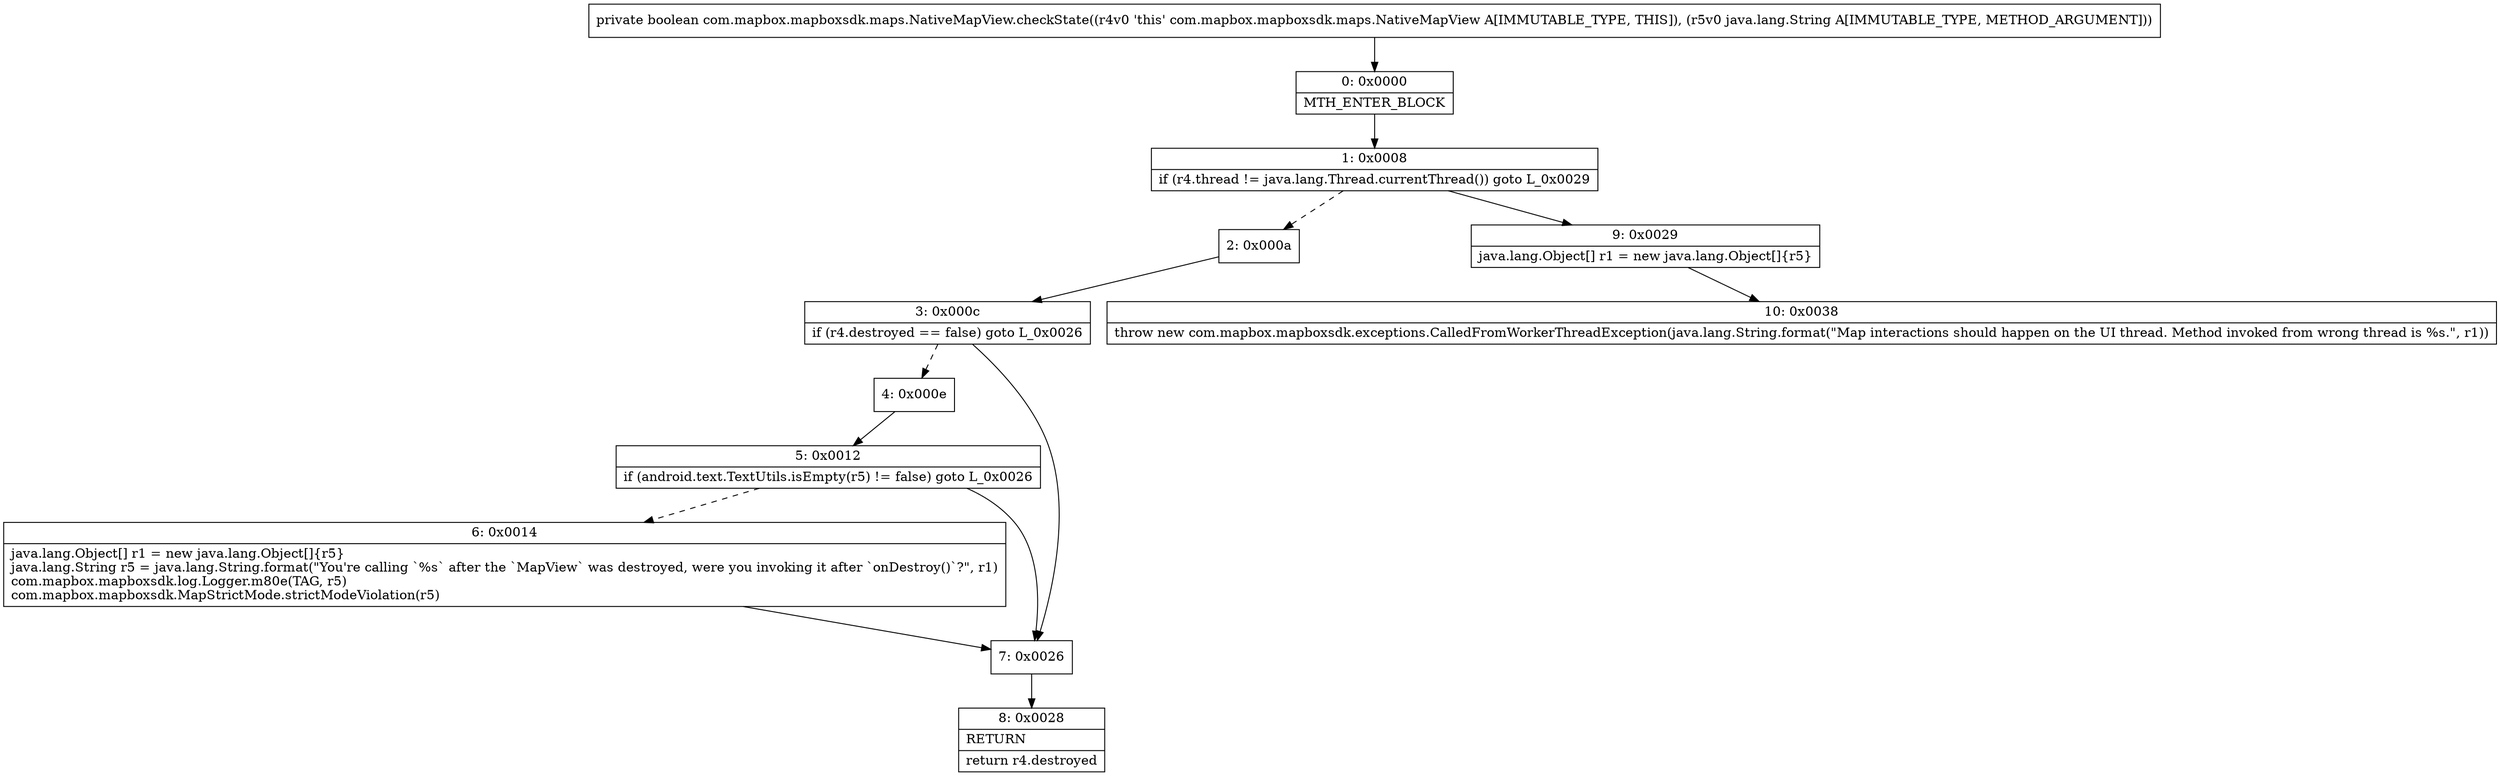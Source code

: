 digraph "CFG forcom.mapbox.mapboxsdk.maps.NativeMapView.checkState(Ljava\/lang\/String;)Z" {
Node_0 [shape=record,label="{0\:\ 0x0000|MTH_ENTER_BLOCK\l}"];
Node_1 [shape=record,label="{1\:\ 0x0008|if (r4.thread != java.lang.Thread.currentThread()) goto L_0x0029\l}"];
Node_2 [shape=record,label="{2\:\ 0x000a}"];
Node_3 [shape=record,label="{3\:\ 0x000c|if (r4.destroyed == false) goto L_0x0026\l}"];
Node_4 [shape=record,label="{4\:\ 0x000e}"];
Node_5 [shape=record,label="{5\:\ 0x0012|if (android.text.TextUtils.isEmpty(r5) != false) goto L_0x0026\l}"];
Node_6 [shape=record,label="{6\:\ 0x0014|java.lang.Object[] r1 = new java.lang.Object[]\{r5\}\ljava.lang.String r5 = java.lang.String.format(\"You're calling `%s` after the `MapView` was destroyed, were you invoking it after `onDestroy()`?\", r1)\lcom.mapbox.mapboxsdk.log.Logger.m80e(TAG, r5)\lcom.mapbox.mapboxsdk.MapStrictMode.strictModeViolation(r5)\l}"];
Node_7 [shape=record,label="{7\:\ 0x0026}"];
Node_8 [shape=record,label="{8\:\ 0x0028|RETURN\l|return r4.destroyed\l}"];
Node_9 [shape=record,label="{9\:\ 0x0029|java.lang.Object[] r1 = new java.lang.Object[]\{r5\}\l}"];
Node_10 [shape=record,label="{10\:\ 0x0038|throw new com.mapbox.mapboxsdk.exceptions.CalledFromWorkerThreadException(java.lang.String.format(\"Map interactions should happen on the UI thread. Method invoked from wrong thread is %s.\", r1))\l}"];
MethodNode[shape=record,label="{private boolean com.mapbox.mapboxsdk.maps.NativeMapView.checkState((r4v0 'this' com.mapbox.mapboxsdk.maps.NativeMapView A[IMMUTABLE_TYPE, THIS]), (r5v0 java.lang.String A[IMMUTABLE_TYPE, METHOD_ARGUMENT])) }"];
MethodNode -> Node_0;
Node_0 -> Node_1;
Node_1 -> Node_2[style=dashed];
Node_1 -> Node_9;
Node_2 -> Node_3;
Node_3 -> Node_4[style=dashed];
Node_3 -> Node_7;
Node_4 -> Node_5;
Node_5 -> Node_6[style=dashed];
Node_5 -> Node_7;
Node_6 -> Node_7;
Node_7 -> Node_8;
Node_9 -> Node_10;
}

